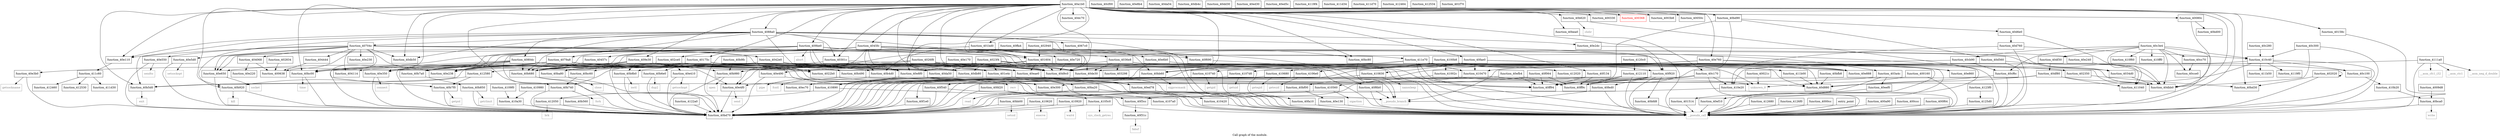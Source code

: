 digraph "Call graph of the module." {
  label="Call graph of the module.";
  node [shape=record];

  Node_function_40b920 [label="{function_40b920}"];
  Node_function_40d6e0 [label="{function_40d6e0}"];
  Node_function_40b980 [label="{function_40b980}"];
  Node_function_40cf6c [label="{function_40cf6c}"];
  Node_function_40d560 [label="{function_40d560}"];
  Node_function_403a4c [label="{function_403a4c}"];
  Node_function_4034d0 [label="{function_4034d0}"];
  Node_function_4036e8 [label="{function_4036e8}"];
  Node_function_40cce0 [label="{function_40cce0}"];
  Node_function_404068 [label="{function_404068}"];
  Node_function_404114 [label="{function_404114}"];
  Node_function_4042e0 [label="{function_4042e0}"];
  Node_function_40c3e4 [label="{function_40c3e4}"];
  Node_function_404444 [label="{function_404444}"];
  Node_function_40457c [label="{function_40457c}"];
  Node_function_4045fc [label="{function_4045fc}"];
  Node_function_40bca0 [label="{function_40bca0}"];
  Node_function_40b4d0 [label="{function_40b4d0}"];
  Node_function_40bd00 [label="{function_40bd00}"];
  Node_function_40b560 [label="{function_40b560}"];
  Node_function_4088a0 [label="{function_4088a0}"];
  Node_function_40b9fc [label="{function_40b9fc}"];
  Node_function_40c280 [label="{function_40c280}"];
  Node_function_4067c0 [label="{function_4067c0}"];
  Node_function_40ba20 [label="{function_40ba20}"];
  Node_function_409be0 [label="{function_409be0}"];
  Node_function_40bd30 [label="{function_40bd30}"];
  Node_function_40b5d0 [label="{function_40b5d0}"];
  Node_function_40bd70 [label="{function_40bd70}"];
  Node_function_40b620 [label="{function_40b620}"];
  Node_function_409e30 [label="{function_409e30}"];
  Node_function_40ba80 [label="{function_40ba80}"];
  Node_function_40cc70 [label="{function_40cc70}"];
  Node_function_40bb00 [label="{function_40bb00}"];
  Node_function_40b680 [label="{function_40b680}"];
  Node_function_40bd90 [label="{function_40bd90}"];
  Node_function_40a1b0 [label="{function_40a1b0}"];
  Node_function_40b6e0 [label="{function_40b6e0}"];
  Node_function_40704c [label="{function_40704c}"];
  Node_function_40bea0 [label="{function_40bea0}"];
  Node_function_40bb60 [label="{function_40bb60}"];
  Node_function_40b740 [label="{function_40b740}"];
  Node_function_4079a8 [label="{function_4079a8}"];
  Node_function_40bf00 [label="{function_40bf00}"];
  Node_function_40b7a0 [label="{function_40b7a0}"];
  Node_function_40bfb8 [label="{function_40bfb8}"];
  Node_function_40b7f0 [label="{function_40b7f0}"];
  Node_function_40bc00 [label="{function_40bc00}"];
  Node_function_4080dc [label="{function_4080dc}"];
  Node_function_40bfd8 [label="{function_40bfd8}"];
  Node_function_40b850 [label="{function_40b850}"];
  Node_function_40c100 [label="{function_40c100}"];
  Node_function_40b8b0 [label="{function_40b8b0}"];
  Node_function_40bc60 [label="{function_40bc60}"];
  Node_function_40c300 [label="{function_40c300}"];
  Node_function_40b490 [label="{function_40b490}"];
  Node_function_40cf00 [label="{function_40cf00}"];
  Node_function_40bc80 [label="{function_40bc80}"];
  Node_function_40c170 [label="{function_40c170}"];
  Node_function_40e8b4 [label="{function_40e8b4}"];
  Node_function_40e8f0 [label="{function_40e8f0}"];
  Node_function_40cb90 [label="{function_40cb90}"];
  Node_function_40d9c0 [label="{function_40d9c0}"];
  Node_function_40da50 [label="{function_40da50}"];
  Node_function_40da54 [label="{function_40da54}"];
  Node_function_40db4c [label="{function_40db4c}"];
  Node_function_40db50 [label="{function_40db50}"];
  Node_function_40db80 [label="{function_40db80}"];
  Node_function_40dbb0 [label="{function_40dbb0}"];
  Node_function_40dc70 [label="{function_40dc70}"];
  Node_function_40dd30 [label="{function_40dd30}"];
  Node_function_40d760 [label="{function_40d760}"];
  Node_function_40d880 [label="{function_40d880}"];
  Node_ioctl [color="gray50", fontcolor="gray50", label="{ioctl}"];
  Node_kill [color="gray50", fontcolor="gray50", label="{kill}"];
  Node_open [color="gray50", fontcolor="gray50", label="{open}"];
  Node_read [color="gray50", fontcolor="gray50", label="{read}"];
  Node_setsid [color="gray50", fontcolor="gray50", label="{setsid}"];
  Node_sigprocmask [color="gray50", fontcolor="gray50", label="{sigprocmask}"];
  Node_time [color="gray50", fontcolor="gray50", label="{time}"];
  Node_write [color="gray50", fontcolor="gray50", label="{write}"];
  Node_connect [color="gray50", fontcolor="gray50", label="{connect}"];
  Node_getsockname [color="gray50", fontcolor="gray50", label="{getsockname}"];
  Node_getsockopt [color="gray50", fontcolor="gray50", label="{getsockopt}"];
  Node_recv [color="gray50", fontcolor="gray50", label="{recv}"];
  Node_send [color="gray50", fontcolor="gray50", label="{send}"];
  Node_sendto [color="gray50", fontcolor="gray50", label="{sendto}"];
  Node_setsockopt [color="gray50", fontcolor="gray50", label="{setsockopt}"];
  Node_socket [color="gray50", fontcolor="gray50", label="{socket}"];
  Node_sigaction [color="gray50", fontcolor="gray50", label="{sigaction}"];
  Node_sys_clock_getres [color="gray50", fontcolor="gray50", label="{sys_clock_getres}"];
  Node_execve [color="gray50", fontcolor="gray50", label="{execve}"];
  Node_getegid [color="gray50", fontcolor="gray50", label="{getegid}"];
  Node_geteuid [color="gray50", fontcolor="gray50", label="{geteuid}"];
  Node_getgid [color="gray50", fontcolor="gray50", label="{getgid}"];
  Node_getuid [color="gray50", fontcolor="gray50", label="{getuid}"];
  Node_nanosleep [color="gray50", fontcolor="gray50", label="{nanosleep}"];
  Node_wait4 [color="gray50", fontcolor="gray50", label="{wait4}"];
  Node_brk [color="gray50", fontcolor="gray50", label="{brk}"];
  Node_abort [color="gray50", fontcolor="gray50", label="{abort}"];
  Node_fabsf [color="gray50", fontcolor="gray50", label="{fabsf}"];
  Node_function_40de30 [label="{function_40de30}"];
  Node_function_40df30 [label="{function_40df30}"];
  Node_function_40df80 [label="{function_40df80}"];
  Node_function_40e110 [label="{function_40e110}"];
  Node_function_40e130 [label="{function_40e130}"];
  Node_function_40e170 [label="{function_40e170}"];
  Node_function_40e220 [label="{function_40e220}"];
  Node_function_40e230 [label="{function_40e230}"];
  Node_function_40e238 [label="{function_40e238}"];
  Node_function_40e240 [label="{function_40e240}"];
  Node_function_40e2dc [label="{function_40e2dc}"];
  Node_function_40e300 [label="{function_40e300}"];
  Node_function_40e350 [label="{function_40e350}"];
  Node_function_40e3b0 [label="{function_40e3b0}"];
  Node_function_40e410 [label="{function_40e410}"];
  Node_function_40e490 [label="{function_40e490}"];
  Node_function_40e4f0 [label="{function_40e4f0}"];
  Node_function_40e550 [label="{function_40e550}"];
  Node_function_40e5d0 [label="{function_40e5d0}"];
  Node_function_40e650 [label="{function_40e650}"];
  Node_function_40e6b0 [label="{function_40e6b0}"];
  Node_function_40e720 [label="{function_40e720}"];
  Node_function_40e760 [label="{function_40e760}"];
  Node_function_40e860 [label="{function_40e860}"];
  Node_function_40e888 [label="{function_40e888}"];
  Node_function_40eae0 [label="{function_40eae0}"];
  Node_function_40ec70 [label="{function_40ec70}"];
  Node_function_40ed30 [label="{function_40ed30}"];
  Node_function_40ed5c [label="{function_40ed5c}"];
  Node_function_40ed78 [label="{function_40ed78}"];
  Node_function_40eef0 [label="{function_40eef0}"];
  Node_function_40ef10 [label="{function_40ef10}"];
  Node_function_40efb4 [label="{function_40efb4}"];
  Node_function_40f064 [label="{function_40f064}"];
  Node_function_40f134 [label="{function_40f134}"];
  Node_function_40f1e0 [label="{function_40f1e0}"];
  Node_function_40f31c [label="{function_40f31c}"];
  Node_function_40f3cc [label="{function_40f3cc}"];
  Node_function_40f540 [label="{function_40f540}"];
  Node_function_40f690 [label="{function_40f690}"];
  Node_function_40f6b0 [label="{function_40f6b0}"];
  Node_function_40f920 [label="{function_40f920}"];
  Node_function_40fa10 [label="{function_40fa10}"];
  Node_function_40fae0 [label="{function_40fae0}"];
  Node_function_40fd20 [label="{function_40fd20}"];
  Node_function_40fed0 [label="{function_40fed0}"];
  Node_function_40ff94 [label="{function_40ff94}"];
  Node_function_40ff9c [label="{function_40ff9c}"];
  Node_function_40ffa4 [label="{function_40ffa4}"];
  Node_function_41002c [label="{function_41002c}"];
  Node_function_4100b8 [label="{function_4100b8}"];
  Node_function_410420 [label="{function_410420}"];
  Node_function_410470 [label="{function_410470}"];
  Node_function_410560 [label="{function_410560}"];
  Node_function_4105c0 [label="{function_4105c0}"];
  Node_function_410620 [label="{function_410620}"];
  Node_function_410680 [label="{function_410680}"];
  Node_function_4106e0 [label="{function_4106e0}"];
  Node_function_410740 [label="{function_410740}"];
  Node_function_4107a0 [label="{function_4107a0}"];
  Node_function_4107d0 [label="{function_4107d0}"];
  Node_function_410830 [label="{function_410830}"];
  Node_function_410890 [label="{function_410890}"];
  Node_function_410920 [label="{function_410920}"];
  Node_function_410980 [label="{function_410980}"];
  Node_function_4109f0 [label="{function_4109f0}"];
  Node_function_410a30 [label="{function_410a30}"];
  Node_function_410b20 [label="{function_410b20}"];
  Node_function_410c40 [label="{function_410c40}"];
  Node_function_410e20 [label="{function_410e20}"];
  Node_function_410f60 [label="{function_410f60}"];
  Node_function_410ff0 [label="{function_410ff0}"];
  Node_function_411040 [label="{function_411040}"];
  Node_function_4111a0 [label="{function_4111a0}"];
  Node_function_4119f0 [label="{function_4119f0}"];
  Node_function_4119f4 [label="{function_4119f4}"];
  Node_function_411b00 [label="{function_411b00}"];
  Node_function_411b50 [label="{function_411b50}"];
  Node_function_411c60 [label="{function_411c60}"];
  Node_function_411d30 [label="{function_411d30}"];
  Node_function_411d34 [label="{function_411d34}"];
  Node_function_411d70 [label="{function_411d70}"];
  Node_function_411e70 [label="{function_411e70}"];
  Node_function_412020 [label="{function_412020}"];
  Node_function_412050 [label="{function_412050}"];
  Node_function_4120c0 [label="{function_4120c0}"];
  Node_function_412110 [label="{function_412110}"];
  Node_function_4122a0 [label="{function_4122a0}"];
  Node_function_4123f0 [label="{function_4123f0}"];
  Node_function_412460 [label="{function_412460}"];
  Node_function_412464 [label="{function_412464}"];
  Node_function_412530 [label="{function_412530}"];
  Node_function_412534 [label="{function_412534}"];
  Node_function_412580 [label="{function_412580}"];
  Node_function_4125d0 [label="{function_4125d0}"];
  Node_function_412680 [label="{function_412680}"];
  Node_function_4126f0 [label="{function_4126f0}"];
  Node___asm_neg_d_double [color="gray50", fontcolor="gray50", label="{__asm_neg_d_double}"];
  Node___asm_cfc1_i32 [color="gray50", fontcolor="gray50", label="{__asm_cfc1_i32}"];
  Node___asm_ctc1 [color="gray50", fontcolor="gray50", label="{__asm_ctc1}"];
  Node_unknown_0 [color="gray50", fontcolor="gray50", label="{unknown_0}"];
  Node_pipe [color="gray50", fontcolor="gray50", label="{pipe}"];
  Node_fcntl [color="gray50", fontcolor="gray50", label="{fcntl}"];
  Node_exit [color="gray50", fontcolor="gray50", label="{exit}"];
  Node_chdir [color="gray50", fontcolor="gray50", label="{chdir}"];
  Node_close [color="gray50", fontcolor="gray50", label="{close}"];
  Node_dup2 [color="gray50", fontcolor="gray50", label="{dup2}"];
  Node_fork [color="gray50", fontcolor="gray50", label="{fork}"];
  Node_getpid [color="gray50", fontcolor="gray50", label="{getpid}"];
  Node_getrlimit [color="gray50", fontcolor="gray50", label="{getrlimit}"];
  Node___pseudo_call [color="gray50", fontcolor="gray50", label="{__pseudo_call}"];
  Node___pseudo_branch [color="gray50", fontcolor="gray50", label="{__pseudo_branch}"];
  Node_function_4000cc [label="{function_4000cc}"];
  Node_function_400160 [label="{function_400160}"];
  Node_function_40021c [label="{function_40021c}"];
  Node_entry_point [label="{entry_point}"];
  Node_function_400330 [label="{function_400330}"];
  Node_function_400368 [color="red", fontcolor="red", label="{function_400368}"];
  Node_function_4003b8 [label="{function_4003b8}"];
  Node_function_40050c [label="{function_40050c}"];
  Node_function_400638 [label="{function_400638}"];
  Node_function_40080c [label="{function_40080c}"];
  Node_function_4009d8 [label="{function_4009d8}"];
  Node_function_400a90 [label="{function_400a90}"];
  Node_function_400ccc [label="{function_400ccc}"];
  Node_function_400f64 [label="{function_400f64}"];
  Node_function_401514 [label="{function_401514}"];
  Node_function_40158c [label="{function_40158c}"];
  Node_function_401604 [label="{function_401604}"];
  Node_function_40175c [label="{function_40175c}"];
  Node_function_401bd0 [label="{function_401bd0}"];
  Node_function_401e4c [label="{function_401e4c}"];
  Node_function_401f70 [label="{function_401f70}"];
  Node_function_402020 [label="{function_402020}"];
  Node_function_4022b0 [label="{function_4022b0}"];
  Node_function_402350 [label="{function_402350}"];
  Node_function_4023f4 [label="{function_4023f4}"];
  Node_function_4026f8 [label="{function_4026f8}"];
  Node_function_402834 [label="{function_402834}"];
  Node_function_402940 [label="{function_402940}"];
  Node_function_402ce0 [label="{function_402ce0}"];
  Node_function_40301c [label="{function_40301c}"];
  Node_function_403298 [label="{function_403298}"];
  Node_function_40b920 -> Node_function_40bd70;
  Node_function_40b920 -> Node_kill;
  Node_function_40d6e0 -> Node_function_40dbb0;
  Node_function_40d6e0 -> Node_function_40d760;
  Node_function_40b980 -> Node_function_40bd70;
  Node_function_40b980 -> Node_open;
  Node_function_40cf6c -> Node_function_40d880;
  Node_function_40cf6c -> Node___pseudo_call;
  Node_function_40d560 -> Node_function_40c100;
  Node_function_40d560 -> Node_function_410e20;
  Node_function_40d560 -> Node___pseudo_call;
  Node_function_403a4c -> Node_function_40e300;
  Node_function_403a4c -> Node_function_40eef0;
  Node_function_403a4c -> Node_function_401514;
  Node_function_4034d0 -> Node_function_40dbb0;
  Node_function_4036e8 -> Node_function_4034d0;
  Node_function_4036e8 -> Node_function_40de30;
  Node_function_4036e8 -> Node_function_40e490;
  Node_function_4036e8 -> Node___pseudo_call;
  Node_function_4036e8 -> Node_function_403298;
  Node_function_404068 -> Node_function_40e220;
  Node_function_404068 -> Node_function_400638;
  Node_function_4042e0 -> Node_function_404114;
  Node_function_4042e0 -> Node_function_40e8f0;
  Node_function_4042e0 -> Node_function_40d880;
  Node_function_4042e0 -> Node_function_40e238;
  Node_function_4042e0 -> Node_function_40eae0;
  Node_function_40c3e4 -> Node_function_40cf6c;
  Node_function_40c3e4 -> Node_function_40cce0;
  Node_function_40c3e4 -> Node_function_40cc70;
  Node_function_40c3e4 -> Node_function_40cb90;
  Node_function_40c3e4 -> Node_function_40dbb0;
  Node_function_40c3e4 -> Node_function_40df30;
  Node_function_40c3e4 -> Node_function_410c40;
  Node_function_40c3e4 -> Node_function_410f60;
  Node_function_40c3e4 -> Node_function_410ff0;
  Node_function_40c3e4 -> Node_function_411040;
  Node_function_40c3e4 -> Node___pseudo_call;
  Node_function_404444 -> Node_function_400638;
  Node_function_40457c -> Node_function_40b680;
  Node_function_4045fc -> Node_function_403a4c;
  Node_function_4045fc -> Node_function_4034d0;
  Node_function_4045fc -> Node_function_4036e8;
  Node_function_4045fc -> Node_function_40457c;
  Node_function_4045fc -> Node_function_40b4d0;
  Node_function_4045fc -> Node_function_40bd70;
  Node_function_4045fc -> Node_function_40b7a0;
  Node_function_4045fc -> Node_function_40bc00;
  Node_function_4045fc -> Node_function_40e8f0;
  Node_function_4045fc -> Node_function_40d9c0;
  Node_function_4045fc -> Node_function_40dbb0;
  Node_function_4045fc -> Node_function_40de30;
  Node_function_4045fc -> Node_function_40e238;
  Node_function_4045fc -> Node_function_40e350;
  Node_function_4045fc -> Node_function_40e4f0;
  Node_function_4045fc -> Node_function_40e650;
  Node_function_4045fc -> Node___pseudo_call;
  Node_function_4045fc -> Node___pseudo_branch;
  Node_function_40bca0 -> Node_write;
  Node_function_40bca0 -> Node___pseudo_call;
  Node_function_40b4d0 -> Node_fcntl;
  Node_function_40b4d0 -> Node___pseudo_call;
  Node_function_40b560 -> Node_function_40bd70;
  Node_function_4088a0 -> Node_function_40b920;
  Node_function_4088a0 -> Node_function_4067c0;
  Node_function_4088a0 -> Node_function_40b5d0;
  Node_function_4088a0 -> Node_function_40b680;
  Node_function_4088a0 -> Node_function_40704c;
  Node_function_4088a0 -> Node_function_4079a8;
  Node_function_4088a0 -> Node_function_4080dc;
  Node_function_4088a0 -> Node_function_40da50;
  Node_function_4088a0 -> Node_function_40db50;
  Node_function_4088a0 -> Node_function_40e110;
  Node_function_4088a0 -> Node_function_40e2dc;
  Node_function_4088a0 -> Node_function_40f690;
  Node_function_4088a0 -> Node_function_40f920;
  Node_function_4088a0 -> Node___pseudo_call;
  Node_function_4088a0 -> Node_function_401604;
  Node_function_4088a0 -> Node_function_40301c;
  Node_function_40b9fc -> Node_function_40b980;
  Node_function_40c280 -> Node_function_410c40;
  Node_function_4067c0 -> Node___pseudo_call;
  Node_function_40ba20 -> Node_read;
  Node_function_40ba20 -> Node___pseudo_call;
  Node_function_409be0 -> Node_function_40b680;
  Node_function_409be0 -> Node_function_40d9c0;
  Node_function_409be0 -> Node_function_40da50;
  Node_function_409be0 -> Node_function_40db80;
  Node_function_409be0 -> Node_abort;
  Node_function_409be0 -> Node_function_40e650;
  Node_function_409be0 -> Node_function_40f690;
  Node_function_409be0 -> Node_function_402ce0;
  Node_function_40b5d0 -> Node_exit;
  Node_function_40b620 -> Node_chdir;
  Node_function_40b620 -> Node___pseudo_call;
  Node_function_409e30 -> Node_function_40b980;
  Node_function_409e30 -> Node_function_40b680;
  Node_function_409e30 -> Node_function_40b8b0;
  Node_function_409e30 -> Node_function_40d9c0;
  Node_function_409e30 -> Node_function_40db80;
  Node_function_409e30 -> Node_function_40de30;
  Node_function_409e30 -> Node_function_40e238;
  Node_function_409e30 -> Node_function_40e300;
  Node_function_409e30 -> Node_function_40e350;
  Node_function_409e30 -> Node_function_40e3b0;
  Node_function_409e30 -> Node_function_40e650;
  Node_function_409e30 -> Node_function_401e4c;
  Node_function_40ba80 -> Node_function_40bd70;
  Node_function_40cc70 -> Node_function_40cce0;
  Node_function_40bb00 -> Node_function_40bd70;
  Node_function_40bb00 -> Node_setsid;
  Node_function_40b680 -> Node_function_40bd70;
  Node_function_40b680 -> Node_close;
  Node_function_40bd90 -> Node_function_40d6e0;
  Node_function_40bd90 -> Node_function_40d560;
  Node_function_40bd90 -> Node_function_40ff94;
  Node_function_40bd90 -> Node_function_40ff9c;
  Node_function_40a1b0 -> Node_function_40b920;
  Node_function_40a1b0 -> Node_function_4045fc;
  Node_function_40a1b0 -> Node_function_4088a0;
  Node_function_40a1b0 -> Node_function_409be0;
  Node_function_40a1b0 -> Node_function_40bd30;
  Node_function_40a1b0 -> Node_function_40b5d0;
  Node_function_40a1b0 -> Node_function_40b620;
  Node_function_40a1b0 -> Node_function_409e30;
  Node_function_40a1b0 -> Node_function_40bd90;
  Node_function_40a1b0 -> Node_function_40bea0;
  Node_function_40a1b0 -> Node_function_40b740;
  Node_function_40a1b0 -> Node_function_40b7f0;
  Node_function_40a1b0 -> Node_function_40bc00;
  Node_function_40a1b0 -> Node_function_40bc80;
  Node_function_40a1b0 -> Node_function_40e8f0;
  Node_function_40a1b0 -> Node_function_40d9c0;
  Node_function_40a1b0 -> Node_function_40db50;
  Node_function_40a1b0 -> Node_function_40db80;
  Node_function_40a1b0 -> Node_function_40dbb0;
  Node_function_40a1b0 -> Node_function_40dc70;
  Node_function_40a1b0 -> Node_function_40de30;
  Node_function_40a1b0 -> Node_function_40e110;
  Node_function_40a1b0 -> Node_function_40e760;
  Node_function_40a1b0 -> Node_function_40eae0;
  Node_function_40a1b0 -> Node_function_40f134;
  Node_function_40a1b0 -> Node_function_40f920;
  Node_function_40a1b0 -> Node_function_40fae0;
  Node_function_40a1b0 -> Node___pseudo_call;
  Node_function_40a1b0 -> Node_function_400330;
  Node_function_40a1b0 -> Node_function_400368;
  Node_function_40a1b0 -> Node_function_4003b8;
  Node_function_40a1b0 -> Node_function_40050c;
  Node_function_40a1b0 -> Node_function_40080c;
  Node_function_40a1b0 -> Node_function_40158c;
  Node_function_40a1b0 -> Node_function_401604;
  Node_function_40a1b0 -> Node_function_40175c;
  Node_function_40a1b0 -> Node_function_401bd0;
  Node_function_40a1b0 -> Node_function_401e4c;
  Node_function_40a1b0 -> Node_function_40301c;
  Node_function_40b6e0 -> Node_function_40bd70;
  Node_function_40b6e0 -> Node_dup2;
  Node_function_40704c -> Node_function_404068;
  Node_function_40704c -> Node_function_404114;
  Node_function_40704c -> Node_function_4042e0;
  Node_function_40704c -> Node_function_404444;
  Node_function_40704c -> Node_function_40bc00;
  Node_function_40704c -> Node_function_40d9c0;
  Node_function_40704c -> Node_function_40db50;
  Node_function_40704c -> Node_function_40e110;
  Node_function_40704c -> Node_function_40e230;
  Node_function_40704c -> Node_function_40e238;
  Node_function_40704c -> Node_function_40e550;
  Node_function_40704c -> Node_function_40e5d0;
  Node_function_40704c -> Node_function_40e650;
  Node_function_40704c -> Node_function_400638;
  Node_function_40704c -> Node_function_401604;
  Node_function_40704c -> Node_function_4022b0;
  Node_function_40bea0 -> Node_function_40c170;
  Node_function_40bb60 -> Node_function_40bd70;
  Node_function_40bb60 -> Node_sigprocmask;
  Node_function_40b740 -> Node_function_40bd70;
  Node_function_40b740 -> Node_fork;
  Node_function_4079a8 -> Node_function_40b4d0;
  Node_function_4079a8 -> Node_function_40bd70;
  Node_function_4079a8 -> Node_function_40b680;
  Node_function_4079a8 -> Node_function_40b7a0;
  Node_function_4079a8 -> Node_function_40bc00;
  Node_function_4079a8 -> Node_function_40e8f0;
  Node_function_4079a8 -> Node_function_40d9c0;
  Node_function_4079a8 -> Node_function_40e238;
  Node_function_4079a8 -> Node_function_40e350;
  Node_function_4079a8 -> Node_function_40e4f0;
  Node_function_4079a8 -> Node___pseudo_call;
  Node_function_4079a8 -> Node_function_4022b0;
  Node_function_40bf00 -> Node_function_40bd70;
  Node_function_40bf00 -> Node_function_40e130;
  Node_function_40b7a0 -> Node_function_40b850;
  Node_function_40bfb8 -> Node_function_40d880;
  Node_function_40b7f0 -> Node_function_40bd70;
  Node_function_40b7f0 -> Node_getpid;
  Node_function_40bc00 -> Node_function_40bd70;
  Node_function_40bc00 -> Node_time;
  Node_function_4080dc -> Node_function_40b4d0;
  Node_function_4080dc -> Node_function_40bd70;
  Node_function_4080dc -> Node_function_40b680;
  Node_function_4080dc -> Node_function_40b7a0;
  Node_function_4080dc -> Node_function_40bc00;
  Node_function_4080dc -> Node_function_40e8f0;
  Node_function_4080dc -> Node_function_40d9c0;
  Node_function_4080dc -> Node_function_40e238;
  Node_function_4080dc -> Node_function_40e350;
  Node_function_4080dc -> Node___pseudo_call;
  Node_function_4080dc -> Node_function_4022b0;
  Node_function_40bfd8 -> Node___pseudo_call;
  Node_function_40b850 -> Node_function_40bd70;
  Node_function_40b850 -> Node_getrlimit;
  Node_function_40c100 -> Node_function_410b20;
  Node_function_40b8b0 -> Node_function_40bd70;
  Node_function_40b8b0 -> Node_ioctl;
  Node_function_40bc60 -> Node_function_40b740;
  Node_function_40c300 -> Node_function_40dbb0;
  Node_function_40c300 -> Node_function_410c40;
  Node_function_40c300 -> Node___pseudo_call;
  Node_function_40b490 -> Node_function_410420;
  Node_function_40b490 -> Node_pipe;
  Node_function_40bc80 -> Node___pseudo_branch;
  Node_function_40c170 -> Node_function_40ff94;
  Node_function_40c170 -> Node_function_40ff9c;
  Node_function_40c170 -> Node_function_410e20;
  Node_function_40c170 -> Node___pseudo_call;
  Node_function_40e8f0 -> Node_function_40ec70;
  Node_function_40e8f0 -> Node_function_40ed78;
  Node_function_40e8f0 -> Node_function_40ff94;
  Node_function_40e8f0 -> Node_function_410890;
  Node_function_40e8f0 -> Node___pseudo_call;
  Node_function_40cb90 -> Node_function_40cf6c;
  Node_function_40cb90 -> Node_function_40d9c0;
  Node_function_40d760 -> Node_function_410c40;
  Node_function_40d760 -> Node_function_410e20;
  Node_function_40d760 -> Node___pseudo_call;
  Node_function_40df30 -> Node_function_40df80;
  Node_function_40df80 -> Node_function_40bd70;
  Node_function_40df80 -> Node_function_40dbb0;
  Node_function_40df80 -> Node_function_40d880;
  Node_function_40df80 -> Node_function_411040;
  Node_function_40e110 -> Node_function_411c60;
  Node_function_40e130 -> Node___pseudo_call;
  Node_function_40e170 -> Node_function_40b8b0;
  Node_function_40e170 -> Node_function_40d9c0;
  Node_function_40e170 -> Node_function_411b00;
  Node_function_40e240 -> Node_function_411040;
  Node_function_40e2dc -> Node_function_40e240;
  Node_function_40e300 -> Node___pseudo_call;
  Node_function_40e350 -> Node_function_40bd70;
  Node_function_40e350 -> Node_connect;
  Node_function_40e3b0 -> Node_function_40bd70;
  Node_function_40e3b0 -> Node_getsockname;
  Node_function_40e410 -> Node_function_40bd70;
  Node_function_40e410 -> Node_getsockopt;
  Node_function_40e490 -> Node_function_40bd70;
  Node_function_40e490 -> Node_recv;
  Node_function_40e4f0 -> Node_function_40bd70;
  Node_function_40e4f0 -> Node_send;
  Node_function_40e550 -> Node_function_40bd70;
  Node_function_40e550 -> Node_sendto;
  Node_function_40e5d0 -> Node_function_40bd70;
  Node_function_40e5d0 -> Node_setsockopt;
  Node_function_40e650 -> Node_function_40bd70;
  Node_function_40e650 -> Node_socket;
  Node_function_40e6b0 -> Node_function_40bd70;
  Node_function_40e6b0 -> Node_function_40e888;
  Node_function_40e720 -> Node_function_40d9c0;
  Node_function_40e760 -> Node_function_40bd70;
  Node_function_40e760 -> Node_function_40e860;
  Node_function_40e760 -> Node_function_40e888;
  Node_function_40e760 -> Node_function_410470;
  Node_function_40eae0 -> Node_function_40ed78;
  Node_function_40eae0 -> Node_function_40ff94;
  Node_function_40eae0 -> Node_function_410890;
  Node_function_40eae0 -> Node___pseudo_call;
  Node_function_40ed78 -> Node___pseudo_call;
  Node_function_40eef0 -> Node_function_40ef10;
  Node_function_40ef10 -> Node___pseudo_call;
  Node_function_40efb4 -> Node_function_40f1e0;
  Node_function_40efb4 -> Node_function_40ff94;
  Node_function_40efb4 -> Node_function_40ff9c;
  Node_function_40f064 -> Node_function_40f540;
  Node_function_40f064 -> Node_function_40ff94;
  Node_function_40f064 -> Node_function_40ff9c;
  Node_function_40f134 -> Node_function_40f3cc;
  Node_function_40f134 -> Node_function_40ff94;
  Node_function_40f134 -> Node_function_40ff9c;
  Node_function_40f1e0 -> Node_function_40bd70;
  Node_function_40f31c -> Node_fabsf;
  Node_function_40f3cc -> Node_function_40f31c;
  Node_function_40f540 -> Node_function_40bd70;
  Node_function_40f540 -> Node_function_40f3cc;
  Node_function_40f690 -> Node_function_40f6b0;
  Node_function_40f6b0 -> Node___pseudo_call;
  Node_function_40f6b0 -> Node___pseudo_branch;
  Node_function_40f920 -> Node_function_40b5d0;
  Node_function_40f920 -> Node_function_40bfd8;
  Node_function_40f920 -> Node_function_40fed0;
  Node_function_40f920 -> Node_function_40ff94;
  Node_function_40f920 -> Node_function_40ff9c;
  Node_function_40f920 -> Node___pseudo_call;
  Node_function_40fa10 -> Node___pseudo_call;
  Node_function_40fae0 -> Node_function_40bd70;
  Node_function_40fae0 -> Node_function_40bb60;
  Node_function_40fae0 -> Node_function_40e860;
  Node_function_40fae0 -> Node_function_40e888;
  Node_function_40fae0 -> Node_function_410470;
  Node_function_40fae0 -> Node_function_410830;
  Node_function_40fae0 -> Node___pseudo_call;
  Node_function_40fd20 -> Node_function_40bd70;
  Node_function_40fd20 -> Node_function_4105c0;
  Node_function_40fd20 -> Node_function_4107a0;
  Node_function_40fd20 -> Node___pseudo_branch;
  Node_function_40fed0 -> Node___pseudo_call;
  Node_function_40fed0 -> Node___pseudo_branch;
  Node_function_40ffa4 -> Node_function_40b980;
  Node_function_40ffa4 -> Node_function_40b4d0;
  Node_function_40ffa4 -> Node_function_411e70;
  Node_function_41002c -> Node_function_40bf00;
  Node_function_41002c -> Node_unknown_0;
  Node_function_4100b8 -> Node_function_40bd70;
  Node_function_4100b8 -> Node_function_40d9c0;
  Node_function_4100b8 -> Node_function_40d880;
  Node_function_4100b8 -> Node_function_40f920;
  Node_function_4100b8 -> Node_function_41002c;
  Node_function_4100b8 -> Node_function_410680;
  Node_function_4100b8 -> Node_function_4106e0;
  Node_function_4100b8 -> Node_function_410740;
  Node_function_4100b8 -> Node_function_4107d0;
  Node_function_4100b8 -> Node_function_412020;
  Node_function_4100b8 -> Node_unknown_0;
  Node_function_4100b8 -> Node___pseudo_call;
  Node_function_410420 -> Node___pseudo_call;
  Node_function_410470 -> Node_function_40d880;
  Node_function_410470 -> Node_function_410560;
  Node_function_410560 -> Node_function_40bd70;
  Node_function_410560 -> Node_sigaction;
  Node_function_4105c0 -> Node_function_40bd70;
  Node_function_4105c0 -> Node_sys_clock_getres;
  Node_function_410620 -> Node_function_40bd70;
  Node_function_410620 -> Node_execve;
  Node_function_410680 -> Node_function_40bd70;
  Node_function_410680 -> Node_getegid;
  Node_function_4106e0 -> Node_function_40bd70;
  Node_function_4106e0 -> Node_geteuid;
  Node_function_410740 -> Node_function_40bd70;
  Node_function_410740 -> Node_getgid;
  Node_function_4107d0 -> Node_function_40bd70;
  Node_function_4107d0 -> Node_getuid;
  Node_function_410830 -> Node_function_40bd70;
  Node_function_410830 -> Node_nanosleep;
  Node_function_410890 -> Node_function_412050;
  Node_function_410890 -> Node___pseudo_call;
  Node_function_410920 -> Node_function_40bd70;
  Node_function_410920 -> Node_wait4;
  Node_function_410980 -> Node_function_410a30;
  Node_function_4109f0 -> Node_function_410a30;
  Node_function_410a30 -> Node_function_40bd70;
  Node_function_410b20 -> Node_function_40bca0;
  Node_function_410c40 -> Node_function_40c100;
  Node_function_410c40 -> Node_function_40d880;
  Node_function_410c40 -> Node_function_4119f0;
  Node_function_410c40 -> Node_function_411b50;
  Node_function_410c40 -> Node___pseudo_call;
  Node_function_410c40 -> Node___pseudo_branch;
  Node_function_410e20 -> Node_function_40bd70;
  Node_function_410e20 -> Node___pseudo_call;
  Node_function_4111a0 -> Node_function_40d9c0;
  Node_function_4111a0 -> Node___asm_neg_d_double;
  Node_function_4111a0 -> Node___asm_cfc1_i32;
  Node_function_4111a0 -> Node___asm_ctc1;
  Node_function_4111a0 -> Node___pseudo_call;
  Node_function_411b00 -> Node_function_40d880;
  Node_function_411c60 -> Node_function_411d30;
  Node_function_411c60 -> Node_function_412460;
  Node_function_411c60 -> Node_function_412530;
  Node_function_411e70 -> Node_function_40bb60;
  Node_function_411e70 -> Node_function_40e888;
  Node_function_411e70 -> Node_function_40ff94;
  Node_function_411e70 -> Node_function_410470;
  Node_function_411e70 -> Node_function_412580;
  Node_function_411e70 -> Node___pseudo_call;
  Node_function_412050 -> Node_function_40bd70;
  Node_function_412050 -> Node_brk;
  Node_function_4120c0 -> Node_function_412110;
  Node_function_412110 -> Node_function_40bd70;
  Node_function_412110 -> Node_function_40ff94;
  Node_function_412110 -> Node_function_40ff9c;
  Node_function_412110 -> Node___pseudo_call;
  Node_function_4122a0 -> Node_function_40bd70;
  Node_function_4123f0 -> Node_function_4125d0;
  Node_function_412580 -> Node_function_40b920;
  Node_function_412580 -> Node_function_40b7f0;
  Node_function_4125d0 -> Node___pseudo_call;
  Node_function_412680 -> Node___pseudo_call;
  Node_function_4126f0 -> Node___pseudo_call;
  Node_function_4000cc -> Node___pseudo_call;
  Node_function_400160 -> Node_unknown_0;
  Node_function_400160 -> Node___pseudo_call;
  Node_function_40021c -> Node_unknown_0;
  Node_entry_point -> Node___pseudo_call;
  Node_function_40080c -> Node_function_40bd00;
  Node_function_40080c -> Node_function_40dbb0;
  Node_function_4009d8 -> Node_function_40bca0;
  Node_function_400a90 -> Node___pseudo_call;
  Node_function_400ccc -> Node___pseudo_call;
  Node_function_400f64 -> Node___pseudo_call;
  Node_function_401514 -> Node___pseudo_call;
  Node_function_40158c -> Node___pseudo_call;
  Node_function_401604 -> Node_function_40e8f0;
  Node_function_401604 -> Node_function_40d9c0;
  Node_function_401604 -> Node_function_40dbb0;
  Node_function_401604 -> Node_function_40e4f0;
  Node_function_401604 -> Node_function_40eae0;
  Node_function_401604 -> Node___pseudo_call;
  Node_function_40175c -> Node_function_40b5d0;
  Node_function_40175c -> Node_function_40b680;
  Node_function_40175c -> Node_function_40b6e0;
  Node_function_40175c -> Node_function_40b7a0;
  Node_function_40175c -> Node_function_40bc60;
  Node_function_40175c -> Node_function_40b490;
  Node_function_40175c -> Node_function_40e8f0;
  Node_function_40175c -> Node_function_40d9c0;
  Node_function_40175c -> Node_function_40fa10;
  Node_function_40175c -> Node___pseudo_call;
  Node_function_401bd0 -> Node_function_40bd70;
  Node_function_401bd0 -> Node_function_40b680;
  Node_function_401bd0 -> Node_function_40bb60;
  Node_function_401bd0 -> Node_function_40bc80;
  Node_function_401bd0 -> Node_function_40e6b0;
  Node_function_401bd0 -> Node_function_40e720;
  Node_function_401e4c -> Node_function_40ba20;
  Node_function_402020 -> Node_function_40bd30;
  Node_function_402020 -> Node___pseudo_call;
  Node_function_402020 -> Node_function_402020;
  Node_function_4022b0 -> Node_function_40e300;
  Node_function_402350 -> Node_function_40bd30;
  Node_function_4023f4 -> Node_function_40b980;
  Node_function_4023f4 -> Node_function_40b680;
  Node_function_4023f4 -> Node_function_40d9c0;
  Node_function_4023f4 -> Node_function_40da50;
  Node_function_4023f4 -> Node_function_40db80;
  Node_function_4023f4 -> Node_function_40dbb0;
  Node_function_4023f4 -> Node_function_40de30;
  Node_function_4023f4 -> Node___pseudo_call;
  Node_function_4023f4 -> Node_function_401e4c;
  Node_function_4023f4 -> Node_function_402350;
  Node_function_4026f8 -> Node_function_40b980;
  Node_function_4026f8 -> Node_function_40b680;
  Node_function_4026f8 -> Node_function_40d9c0;
  Node_function_4026f8 -> Node_function_40de30;
  Node_function_4026f8 -> Node_function_401e4c;
  Node_function_4026f8 -> Node_function_402350;
  Node_function_402834 -> Node_function_400638;
  Node_function_402940 -> Node_function_40ba80;
  Node_function_402940 -> Node_function_40d9c0;
  Node_function_402940 -> Node___pseudo_call;
  Node_function_402940 -> Node_function_401604;
  Node_function_402ce0 -> Node_function_40b4d0;
  Node_function_402ce0 -> Node_function_40bd70;
  Node_function_402ce0 -> Node_function_40ba80;
  Node_function_402ce0 -> Node_function_40d9c0;
  Node_function_402ce0 -> Node_function_40e238;
  Node_function_402ce0 -> Node_function_40e350;
  Node_function_402ce0 -> Node_function_40e410;
  Node_function_402ce0 -> Node___pseudo_call;
  Node_function_402ce0 -> Node_function_4022b0;
  Node_function_40301c -> Node_function_40b740;
  Node_function_40301c -> Node_function_40e8f0;
  Node_function_40301c -> Node_function_40eae0;
  Node_function_403298 -> Node_function_40e4f0;
}
